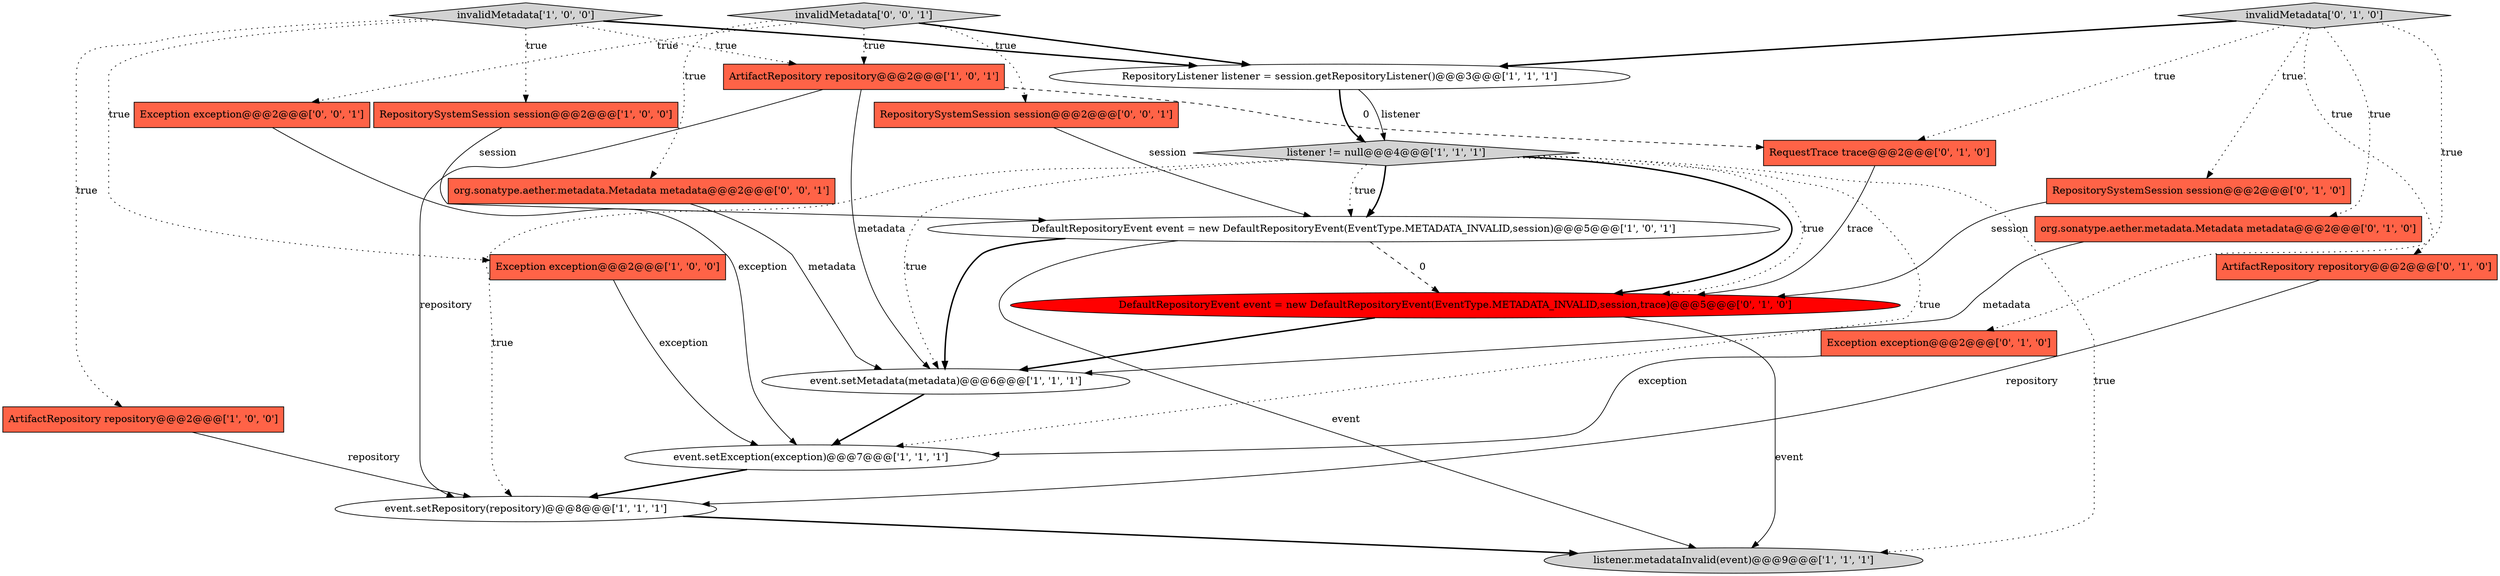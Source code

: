 digraph {
9 [style = filled, label = "event.setRepository(repository)@@@8@@@['1', '1', '1']", fillcolor = white, shape = ellipse image = "AAA0AAABBB1BBB"];
15 [style = filled, label = "RepositorySystemSession session@@@2@@@['0', '1', '0']", fillcolor = tomato, shape = box image = "AAA0AAABBB2BBB"];
17 [style = filled, label = "DefaultRepositoryEvent event = new DefaultRepositoryEvent(EventType.METADATA_INVALID,session,trace)@@@5@@@['0', '1', '0']", fillcolor = red, shape = ellipse image = "AAA1AAABBB2BBB"];
1 [style = filled, label = "event.setMetadata(metadata)@@@6@@@['1', '1', '1']", fillcolor = white, shape = ellipse image = "AAA0AAABBB1BBB"];
20 [style = filled, label = "org.sonatype.aether.metadata.Metadata metadata@@@2@@@['0', '0', '1']", fillcolor = tomato, shape = box image = "AAA0AAABBB3BBB"];
19 [style = filled, label = "invalidMetadata['0', '0', '1']", fillcolor = lightgray, shape = diamond image = "AAA0AAABBB3BBB"];
8 [style = filled, label = "RepositoryListener listener = session.getRepositoryListener()@@@3@@@['1', '1', '1']", fillcolor = white, shape = ellipse image = "AAA0AAABBB1BBB"];
11 [style = filled, label = "ArtifactRepository repository@@@2@@@['1', '0', '1']", fillcolor = tomato, shape = box image = "AAA0AAABBB1BBB"];
16 [style = filled, label = "ArtifactRepository repository@@@2@@@['0', '1', '0']", fillcolor = tomato, shape = box image = "AAA0AAABBB2BBB"];
22 [style = filled, label = "Exception exception@@@2@@@['0', '0', '1']", fillcolor = tomato, shape = box image = "AAA0AAABBB3BBB"];
18 [style = filled, label = "RequestTrace trace@@@2@@@['0', '1', '0']", fillcolor = tomato, shape = box image = "AAA1AAABBB2BBB"];
7 [style = filled, label = "Exception exception@@@2@@@['1', '0', '0']", fillcolor = tomato, shape = box image = "AAA0AAABBB1BBB"];
3 [style = filled, label = "RepositorySystemSession session@@@2@@@['1', '0', '0']", fillcolor = tomato, shape = box image = "AAA0AAABBB1BBB"];
6 [style = filled, label = "ArtifactRepository repository@@@2@@@['1', '0', '0']", fillcolor = tomato, shape = box image = "AAA0AAABBB1BBB"];
0 [style = filled, label = "listener != null@@@4@@@['1', '1', '1']", fillcolor = lightgray, shape = diamond image = "AAA0AAABBB1BBB"];
14 [style = filled, label = "Exception exception@@@2@@@['0', '1', '0']", fillcolor = tomato, shape = box image = "AAA0AAABBB2BBB"];
4 [style = filled, label = "listener.metadataInvalid(event)@@@9@@@['1', '1', '1']", fillcolor = lightgray, shape = ellipse image = "AAA0AAABBB1BBB"];
21 [style = filled, label = "RepositorySystemSession session@@@2@@@['0', '0', '1']", fillcolor = tomato, shape = box image = "AAA0AAABBB3BBB"];
5 [style = filled, label = "DefaultRepositoryEvent event = new DefaultRepositoryEvent(EventType.METADATA_INVALID,session)@@@5@@@['1', '0', '1']", fillcolor = white, shape = ellipse image = "AAA0AAABBB1BBB"];
2 [style = filled, label = "event.setException(exception)@@@7@@@['1', '1', '1']", fillcolor = white, shape = ellipse image = "AAA0AAABBB1BBB"];
10 [style = filled, label = "invalidMetadata['1', '0', '0']", fillcolor = lightgray, shape = diamond image = "AAA0AAABBB1BBB"];
12 [style = filled, label = "org.sonatype.aether.metadata.Metadata metadata@@@2@@@['0', '1', '0']", fillcolor = tomato, shape = box image = "AAA0AAABBB2BBB"];
13 [style = filled, label = "invalidMetadata['0', '1', '0']", fillcolor = lightgray, shape = diamond image = "AAA0AAABBB2BBB"];
7->2 [style = solid, label="exception"];
13->16 [style = dotted, label="true"];
13->18 [style = dotted, label="true"];
10->6 [style = dotted, label="true"];
0->5 [style = dotted, label="true"];
17->1 [style = bold, label=""];
13->12 [style = dotted, label="true"];
17->4 [style = solid, label="event"];
0->17 [style = bold, label=""];
19->20 [style = dotted, label="true"];
9->4 [style = bold, label=""];
21->5 [style = solid, label="session"];
0->4 [style = dotted, label="true"];
14->2 [style = solid, label="exception"];
10->3 [style = dotted, label="true"];
19->21 [style = dotted, label="true"];
2->9 [style = bold, label=""];
5->4 [style = solid, label="event"];
20->1 [style = solid, label="metadata"];
18->17 [style = solid, label="trace"];
11->1 [style = solid, label="metadata"];
19->8 [style = bold, label=""];
11->9 [style = solid, label="repository"];
8->0 [style = bold, label=""];
22->2 [style = solid, label="exception"];
5->1 [style = bold, label=""];
5->17 [style = dashed, label="0"];
10->8 [style = bold, label=""];
10->11 [style = dotted, label="true"];
19->11 [style = dotted, label="true"];
12->1 [style = solid, label="metadata"];
11->18 [style = dashed, label="0"];
0->1 [style = dotted, label="true"];
19->22 [style = dotted, label="true"];
3->5 [style = solid, label="session"];
8->0 [style = solid, label="listener"];
0->17 [style = dotted, label="true"];
13->15 [style = dotted, label="true"];
1->2 [style = bold, label=""];
15->17 [style = solid, label="session"];
0->2 [style = dotted, label="true"];
6->9 [style = solid, label="repository"];
13->8 [style = bold, label=""];
16->9 [style = solid, label="repository"];
13->14 [style = dotted, label="true"];
0->9 [style = dotted, label="true"];
10->7 [style = dotted, label="true"];
0->5 [style = bold, label=""];
}
